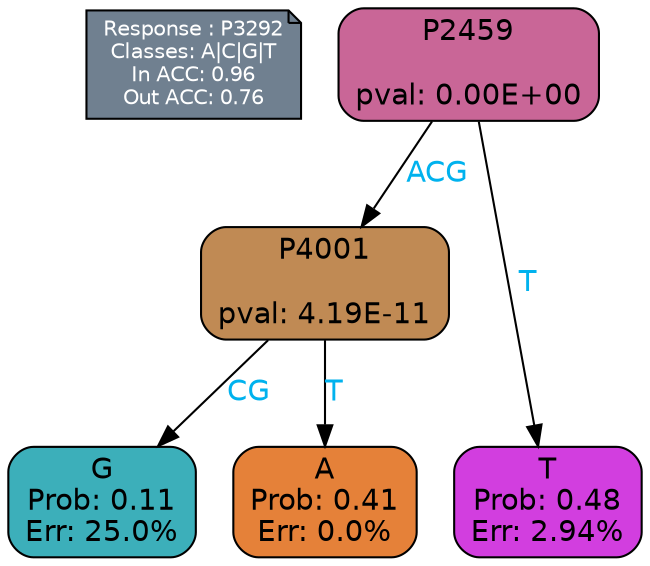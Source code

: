digraph Tree {
node [shape=box, style="filled, rounded", color="black", fontname=helvetica] ;
graph [ranksep=equally, splines=polylines, bgcolor=transparent, dpi=600] ;
edge [fontname=helvetica] ;
LEGEND [label="Response : P3292
Classes: A|C|G|T
In ACC: 0.96
Out ACC: 0.76
",shape=note,align=left,style=filled,fillcolor="slategray",fontcolor="white",fontsize=10];1 [label="P2459

pval: 0.00E+00", fillcolor="#c96697"] ;
2 [label="P4001

pval: 4.19E-11", fillcolor="#c08a54"] ;
3 [label="G
Prob: 0.11
Err: 25.0%", fillcolor="#3cafba"] ;
4 [label="A
Prob: 0.41
Err: 0.0%", fillcolor="#e58139"] ;
5 [label="T
Prob: 0.48
Err: 2.94%", fillcolor="#d23edf"] ;
1 -> 2 [label="ACG",fontcolor=deepskyblue2] ;
1 -> 5 [label="T",fontcolor=deepskyblue2] ;
2 -> 3 [label="CG",fontcolor=deepskyblue2] ;
2 -> 4 [label="T",fontcolor=deepskyblue2] ;
{rank = same; 3;4;5;}{rank = same; LEGEND;1;}}